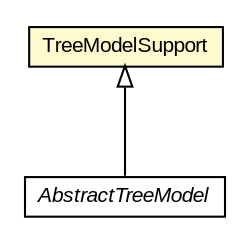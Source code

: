 #!/usr/local/bin/dot
#
# Class diagram 
# Generated by UMLGraph version 5.3 (http://www.umlgraph.org/)
#

digraph G {
	edge [fontname="arial",fontsize=10,labelfontname="arial",labelfontsize=10];
	node [fontname="arial",fontsize=10,shape=plaintext];
	nodesep=0.25;
	ranksep=0.5;
	// context.arch.logging.TreeModelSupport
	c120141 [label=<<table title="context.arch.logging.TreeModelSupport" border="0" cellborder="1" cellspacing="0" cellpadding="2" port="p" bgcolor="lemonChiffon" href="./TreeModelSupport.html">
		<tr><td><table border="0" cellspacing="0" cellpadding="1">
<tr><td align="center" balign="center"> TreeModelSupport </td></tr>
		</table></td></tr>
		</table>>, fontname="arial", fontcolor="black", fontsize=10.0];
	// context.arch.logging.AbstractTreeModel
	c120161 [label=<<table title="context.arch.logging.AbstractTreeModel" border="0" cellborder="1" cellspacing="0" cellpadding="2" port="p" href="./AbstractTreeModel.html">
		<tr><td><table border="0" cellspacing="0" cellpadding="1">
<tr><td align="center" balign="center"><font face="arial italic"> AbstractTreeModel </font></td></tr>
		</table></td></tr>
		</table>>, fontname="arial", fontcolor="black", fontsize=10.0];
	//context.arch.logging.AbstractTreeModel extends context.arch.logging.TreeModelSupport
	c120141:p -> c120161:p [dir=back,arrowtail=empty];
}


